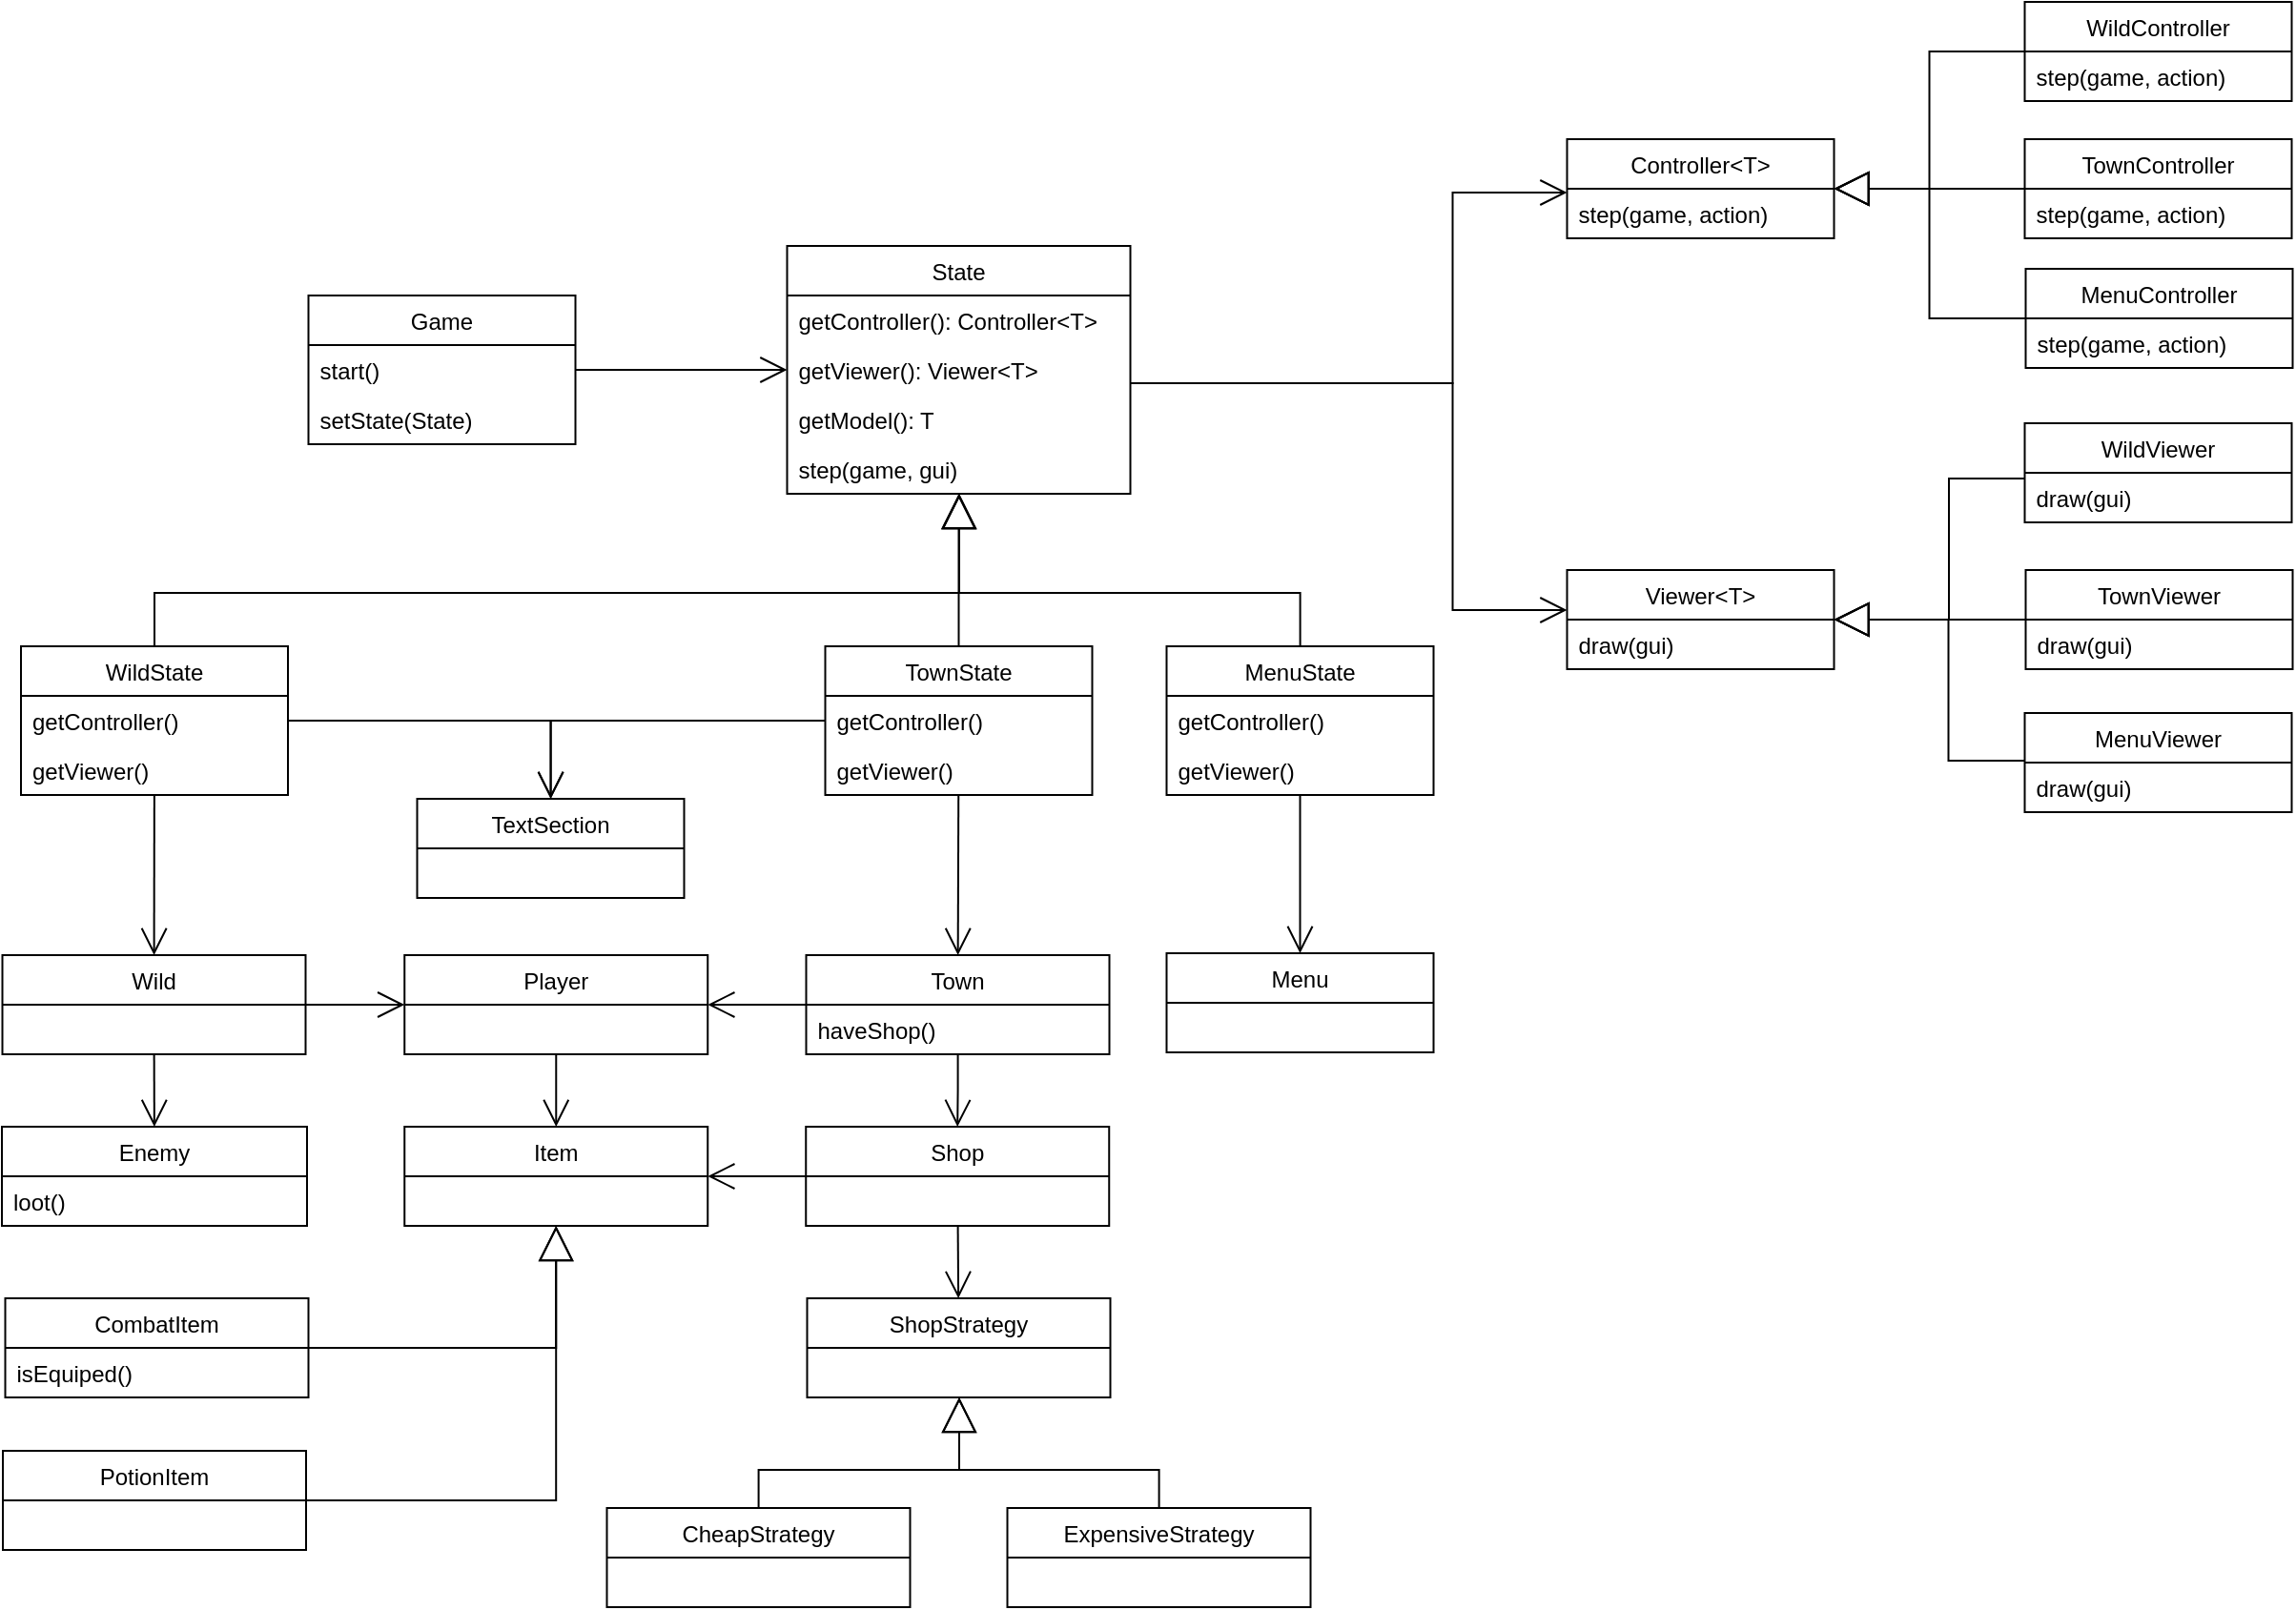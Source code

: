 <mxfile version="20.6.0" type="device"><diagram id="C0NIx9-zeGw-J1NK4JFa" name="Page-1"><mxGraphModel dx="2475" dy="758" grid="1" gridSize="10" guides="1" tooltips="1" connect="1" arrows="1" fold="1" page="1" pageScale="1" pageWidth="827" pageHeight="1169" math="0" shadow="0"><root><mxCell id="0"/><mxCell id="1" parent="0"/><mxCell id="4NH8MDZ_IE3JicKiXLEK-101" value="" style="endArrow=open;endFill=1;endSize=12;html=1;rounded=0;edgeStyle=orthogonalEdgeStyle;" parent="1" source="j5W4iGdOj0tMCttZWlN1-1" target="j5W4iGdOj0tMCttZWlN1-5" edge="1"><mxGeometry width="160" relative="1" as="geometry"><mxPoint x="-269.25" y="300" as="sourcePoint"/><mxPoint x="-149.25" y="293" as="targetPoint"/><Array as="points"/></mxGeometry></mxCell><mxCell id="4NH8MDZ_IE3JicKiXLEK-110" value="" style="endArrow=open;endFill=1;endSize=12;html=1;rounded=0;" parent="1" source="j5W4iGdOj0tMCttZWlN1-16" target="j5W4iGdOj0tMCttZWlN1-19" edge="1"><mxGeometry width="160" relative="1" as="geometry"><mxPoint x="110.75" y="517.0" as="sourcePoint"/><mxPoint x="110.75" y="599" as="targetPoint"/></mxGeometry></mxCell><mxCell id="4NH8MDZ_IE3JicKiXLEK-118" value="" style="endArrow=open;endFill=1;endSize=12;html=1;rounded=0;edgeStyle=orthogonalEdgeStyle;" parent="1" source="j5W4iGdOj0tMCttZWlN1-5" target="j5W4iGdOj0tMCttZWlN1-77" edge="1"><mxGeometry width="160" relative="1" as="geometry"><mxPoint x="10.75" y="300.037" as="sourcePoint"/><mxPoint x="240.75" y="200" as="targetPoint"/><Array as="points"><mxPoint x="190.75" y="300"/><mxPoint x="190.75" y="200"/></Array></mxGeometry></mxCell><mxCell id="4NH8MDZ_IE3JicKiXLEK-119" value="" style="endArrow=open;endFill=1;endSize=12;html=1;rounded=0;edgeStyle=orthogonalEdgeStyle;" parent="1" source="j5W4iGdOj0tMCttZWlN1-5" target="j5W4iGdOj0tMCttZWlN1-81" edge="1"><mxGeometry width="160" relative="1" as="geometry"><mxPoint x="10.75" y="300.037" as="sourcePoint"/><mxPoint x="240.75" y="419.04" as="targetPoint"/><Array as="points"><mxPoint x="190.75" y="300"/><mxPoint x="190.75" y="419"/></Array></mxGeometry></mxCell><mxCell id="4NH8MDZ_IE3JicKiXLEK-120" value="" style="endArrow=block;endSize=16;endFill=0;html=1;rounded=0;edgeStyle=orthogonalEdgeStyle;" parent="1" source="j5W4iGdOj0tMCttZWlN1-84" target="j5W4iGdOj0tMCttZWlN1-77" edge="1"><mxGeometry width="160" relative="1" as="geometry"><mxPoint x="490.75" y="113.04" as="sourcePoint"/><mxPoint x="400.75" y="193.04" as="targetPoint"/><Array as="points"><mxPoint x="440.75" y="126"/><mxPoint x="440.75" y="198"/></Array></mxGeometry></mxCell><mxCell id="4NH8MDZ_IE3JicKiXLEK-121" value="" style="endArrow=block;endSize=16;endFill=0;html=1;rounded=0;edgeStyle=orthogonalEdgeStyle;" parent="1" source="j5W4iGdOj0tMCttZWlN1-86" target="j5W4iGdOj0tMCttZWlN1-77" edge="1"><mxGeometry width="160" relative="1" as="geometry"><mxPoint x="490.75" y="263.04" as="sourcePoint"/><mxPoint x="400.75" y="193.04" as="targetPoint"/><Array as="points"><mxPoint x="440.75" y="266"/><mxPoint x="440.75" y="198"/></Array></mxGeometry></mxCell><mxCell id="4NH8MDZ_IE3JicKiXLEK-122" value="" style="endArrow=block;endSize=16;endFill=0;html=1;rounded=0;edgeStyle=orthogonalEdgeStyle;" parent="1" source="j5W4iGdOj0tMCttZWlN1-90" target="j5W4iGdOj0tMCttZWlN1-81" edge="1"><mxGeometry width="160" relative="1" as="geometry"><mxPoint x="490.75" y="378.04" as="sourcePoint"/><mxPoint x="390.75" y="424.04" as="targetPoint"/><Array as="points"><mxPoint x="451" y="350"/><mxPoint x="451" y="424"/></Array></mxGeometry></mxCell><mxCell id="4NH8MDZ_IE3JicKiXLEK-123" value="" style="endArrow=block;endSize=16;endFill=0;html=1;rounded=0;edgeStyle=orthogonalEdgeStyle;" parent="1" source="j5W4iGdOj0tMCttZWlN1-88" target="j5W4iGdOj0tMCttZWlN1-81" edge="1"><mxGeometry x="-0.028" y="-20" width="160" relative="1" as="geometry"><mxPoint x="490.75" y="498.04" as="sourcePoint"/><mxPoint x="390.75" y="424.04" as="targetPoint"/><Array as="points"><mxPoint x="450.75" y="498"/><mxPoint x="450.75" y="424"/></Array><mxPoint as="offset"/></mxGeometry></mxCell><mxCell id="j5W4iGdOj0tMCttZWlN1-1" value="Game" style="swimlane;fontStyle=0;childLayout=stackLayout;horizontal=1;startSize=26;fillColor=none;horizontalStack=0;resizeParent=1;resizeParentMax=0;resizeLast=0;collapsible=1;marginBottom=0;" parent="1" vertex="1"><mxGeometry x="-409.25" y="254" width="140" height="78" as="geometry"/></mxCell><mxCell id="j5W4iGdOj0tMCttZWlN1-2" value="start()" style="text;strokeColor=none;fillColor=none;align=left;verticalAlign=top;spacingLeft=4;spacingRight=4;overflow=hidden;rotatable=0;points=[[0,0.5],[1,0.5]];portConstraint=eastwest;" parent="j5W4iGdOj0tMCttZWlN1-1" vertex="1"><mxGeometry y="26" width="140" height="26" as="geometry"/></mxCell><mxCell id="j5W4iGdOj0tMCttZWlN1-3" value="setState(State)" style="text;strokeColor=none;fillColor=none;align=left;verticalAlign=top;spacingLeft=4;spacingRight=4;overflow=hidden;rotatable=0;points=[[0,0.5],[1,0.5]];portConstraint=eastwest;" parent="j5W4iGdOj0tMCttZWlN1-1" vertex="1"><mxGeometry y="52" width="140" height="26" as="geometry"/></mxCell><mxCell id="j5W4iGdOj0tMCttZWlN1-5" value="State" style="swimlane;fontStyle=0;childLayout=stackLayout;horizontal=1;startSize=26;fillColor=none;horizontalStack=0;resizeParent=1;resizeParentMax=0;resizeLast=0;collapsible=1;marginBottom=0;" parent="1" vertex="1"><mxGeometry x="-158.25" y="228" width="180" height="130" as="geometry"/></mxCell><mxCell id="j5W4iGdOj0tMCttZWlN1-6" value="getController(): Controller&lt;T&gt;" style="text;strokeColor=none;fillColor=none;align=left;verticalAlign=top;spacingLeft=4;spacingRight=4;overflow=hidden;rotatable=0;points=[[0,0.5],[1,0.5]];portConstraint=eastwest;" parent="j5W4iGdOj0tMCttZWlN1-5" vertex="1"><mxGeometry y="26" width="180" height="26" as="geometry"/></mxCell><mxCell id="j5W4iGdOj0tMCttZWlN1-7" value="getViewer(): Viewer&lt;T&gt;" style="text;strokeColor=none;fillColor=none;align=left;verticalAlign=top;spacingLeft=4;spacingRight=4;overflow=hidden;rotatable=0;points=[[0,0.5],[1,0.5]];portConstraint=eastwest;" parent="j5W4iGdOj0tMCttZWlN1-5" vertex="1"><mxGeometry y="52" width="180" height="26" as="geometry"/></mxCell><mxCell id="j5W4iGdOj0tMCttZWlN1-8" value="getModel(): T" style="text;strokeColor=none;fillColor=none;align=left;verticalAlign=top;spacingLeft=4;spacingRight=4;overflow=hidden;rotatable=0;points=[[0,0.5],[1,0.5]];portConstraint=eastwest;" parent="j5W4iGdOj0tMCttZWlN1-5" vertex="1"><mxGeometry y="78" width="180" height="26" as="geometry"/></mxCell><mxCell id="j5W4iGdOj0tMCttZWlN1-9" value="step(game, gui)" style="text;strokeColor=none;fillColor=none;align=left;verticalAlign=top;spacingLeft=4;spacingRight=4;overflow=hidden;rotatable=0;points=[[0,0.5],[1,0.5]];portConstraint=eastwest;" parent="j5W4iGdOj0tMCttZWlN1-5" vertex="1"><mxGeometry y="104" width="180" height="26" as="geometry"/></mxCell><mxCell id="j5W4iGdOj0tMCttZWlN1-10" value="WildState" style="swimlane;fontStyle=0;childLayout=stackLayout;horizontal=1;startSize=26;fillColor=none;horizontalStack=0;resizeParent=1;resizeParentMax=0;resizeLast=0;collapsible=1;marginBottom=0;" parent="1" vertex="1"><mxGeometry x="-560" y="438" width="140" height="78" as="geometry"/></mxCell><mxCell id="j5W4iGdOj0tMCttZWlN1-11" value="getController()" style="text;strokeColor=none;fillColor=none;align=left;verticalAlign=top;spacingLeft=4;spacingRight=4;overflow=hidden;rotatable=0;points=[[0,0.5],[1,0.5]];portConstraint=eastwest;" parent="j5W4iGdOj0tMCttZWlN1-10" vertex="1"><mxGeometry y="26" width="140" height="26" as="geometry"/></mxCell><mxCell id="j5W4iGdOj0tMCttZWlN1-13" value="getViewer()" style="text;strokeColor=none;fillColor=none;align=left;verticalAlign=top;spacingLeft=4;spacingRight=4;overflow=hidden;rotatable=0;points=[[0,0.5],[1,0.5]];portConstraint=eastwest;" parent="j5W4iGdOj0tMCttZWlN1-10" vertex="1"><mxGeometry y="52" width="140" height="26" as="geometry"/></mxCell><mxCell id="j5W4iGdOj0tMCttZWlN1-16" value="MenuState" style="swimlane;fontStyle=0;childLayout=stackLayout;horizontal=1;startSize=26;fillColor=none;horizontalStack=0;resizeParent=1;resizeParentMax=0;resizeLast=0;collapsible=1;marginBottom=0;" parent="1" vertex="1"><mxGeometry x="40.75" y="438" width="140" height="78" as="geometry"/></mxCell><mxCell id="j5W4iGdOj0tMCttZWlN1-17" value="getController()" style="text;strokeColor=none;fillColor=none;align=left;verticalAlign=top;spacingLeft=4;spacingRight=4;overflow=hidden;rotatable=0;points=[[0,0.5],[1,0.5]];portConstraint=eastwest;" parent="j5W4iGdOj0tMCttZWlN1-16" vertex="1"><mxGeometry y="26" width="140" height="26" as="geometry"/></mxCell><mxCell id="j5W4iGdOj0tMCttZWlN1-18" value="getViewer()" style="text;strokeColor=none;fillColor=none;align=left;verticalAlign=top;spacingLeft=4;spacingRight=4;overflow=hidden;rotatable=0;points=[[0,0.5],[1,0.5]];portConstraint=eastwest;" parent="j5W4iGdOj0tMCttZWlN1-16" vertex="1"><mxGeometry y="52" width="140" height="26" as="geometry"/></mxCell><mxCell id="j5W4iGdOj0tMCttZWlN1-19" value="Menu" style="swimlane;fontStyle=0;childLayout=stackLayout;horizontal=1;startSize=26;fillColor=none;horizontalStack=0;resizeParent=1;resizeParentMax=0;resizeLast=0;collapsible=1;marginBottom=0;" parent="1" vertex="1"><mxGeometry x="40.75" y="599" width="140" height="52" as="geometry"/></mxCell><mxCell id="j5W4iGdOj0tMCttZWlN1-27" value="Town" style="swimlane;fontStyle=0;childLayout=stackLayout;horizontal=1;startSize=26;fillColor=none;horizontalStack=0;resizeParent=1;resizeParentMax=0;resizeLast=0;collapsible=1;marginBottom=0;" parent="1" vertex="1"><mxGeometry x="-148.25" y="600" width="159" height="52" as="geometry"/></mxCell><mxCell id="j5W4iGdOj0tMCttZWlN1-30" value="haveShop()" style="text;strokeColor=none;fillColor=none;align=left;verticalAlign=top;spacingLeft=4;spacingRight=4;overflow=hidden;rotatable=0;points=[[0,0.5],[1,0.5]];portConstraint=eastwest;" parent="j5W4iGdOj0tMCttZWlN1-27" vertex="1"><mxGeometry y="26" width="159" height="26" as="geometry"/></mxCell><mxCell id="j5W4iGdOj0tMCttZWlN1-31" value="Wild" style="swimlane;fontStyle=0;childLayout=stackLayout;horizontal=1;startSize=26;fillColor=none;horizontalStack=0;resizeParent=1;resizeParentMax=0;resizeLast=0;collapsible=1;marginBottom=0;" parent="1" vertex="1"><mxGeometry x="-569.75" y="600" width="159" height="52" as="geometry"/></mxCell><mxCell id="j5W4iGdOj0tMCttZWlN1-77" value="Controller&lt;T&gt;" style="swimlane;fontStyle=0;childLayout=stackLayout;horizontal=1;startSize=26;fillColor=none;horizontalStack=0;resizeParent=1;resizeParentMax=0;resizeLast=0;collapsible=1;marginBottom=0;" parent="1" vertex="1"><mxGeometry x="250.75" y="172" width="140" height="52" as="geometry"/></mxCell><mxCell id="j5W4iGdOj0tMCttZWlN1-78" value="step(game, action)" style="text;strokeColor=none;fillColor=none;align=left;verticalAlign=top;spacingLeft=4;spacingRight=4;overflow=hidden;rotatable=0;points=[[0,0.5],[1,0.5]];portConstraint=eastwest;" parent="j5W4iGdOj0tMCttZWlN1-77" vertex="1"><mxGeometry y="26" width="140" height="26" as="geometry"/></mxCell><mxCell id="j5W4iGdOj0tMCttZWlN1-81" value="Viewer&lt;T&gt;" style="swimlane;fontStyle=0;childLayout=stackLayout;horizontal=1;startSize=26;fillColor=none;horizontalStack=0;resizeParent=1;resizeParentMax=0;resizeLast=0;collapsible=1;marginBottom=0;" parent="1" vertex="1"><mxGeometry x="250.75" y="398" width="140" height="52" as="geometry"/></mxCell><mxCell id="j5W4iGdOj0tMCttZWlN1-82" value="draw(gui)" style="text;strokeColor=none;fillColor=none;align=left;verticalAlign=top;spacingLeft=4;spacingRight=4;overflow=hidden;rotatable=0;points=[[0,0.5],[1,0.5]];portConstraint=eastwest;" parent="j5W4iGdOj0tMCttZWlN1-81" vertex="1"><mxGeometry y="26" width="140" height="26" as="geometry"/></mxCell><mxCell id="j5W4iGdOj0tMCttZWlN1-84" value="WildController" style="swimlane;fontStyle=0;childLayout=stackLayout;horizontal=1;startSize=26;fillColor=none;horizontalStack=0;resizeParent=1;resizeParentMax=0;resizeLast=0;collapsible=1;marginBottom=0;" parent="1" vertex="1"><mxGeometry x="490.75" y="100" width="140" height="52" as="geometry"/></mxCell><mxCell id="j5W4iGdOj0tMCttZWlN1-85" value="step(game, action)" style="text;strokeColor=none;fillColor=none;align=left;verticalAlign=top;spacingLeft=4;spacingRight=4;overflow=hidden;rotatable=0;points=[[0,0.5],[1,0.5]];portConstraint=eastwest;" parent="j5W4iGdOj0tMCttZWlN1-84" vertex="1"><mxGeometry y="26" width="140" height="26" as="geometry"/></mxCell><mxCell id="j5W4iGdOj0tMCttZWlN1-86" value="MenuController" style="swimlane;fontStyle=0;childLayout=stackLayout;horizontal=1;startSize=26;fillColor=none;horizontalStack=0;resizeParent=1;resizeParentMax=0;resizeLast=0;collapsible=1;marginBottom=0;" parent="1" vertex="1"><mxGeometry x="491.25" y="240" width="140" height="52" as="geometry"/></mxCell><mxCell id="j5W4iGdOj0tMCttZWlN1-87" value="step(game, action)" style="text;strokeColor=none;fillColor=none;align=left;verticalAlign=top;spacingLeft=4;spacingRight=4;overflow=hidden;rotatable=0;points=[[0,0.5],[1,0.5]];portConstraint=eastwest;" parent="j5W4iGdOj0tMCttZWlN1-86" vertex="1"><mxGeometry y="26" width="140" height="26" as="geometry"/></mxCell><mxCell id="j5W4iGdOj0tMCttZWlN1-88" value="MenuViewer" style="swimlane;fontStyle=0;childLayout=stackLayout;horizontal=1;startSize=26;fillColor=none;horizontalStack=0;resizeParent=1;resizeParentMax=0;resizeLast=0;collapsible=1;marginBottom=0;" parent="1" vertex="1"><mxGeometry x="490.75" y="473" width="140" height="52" as="geometry"/></mxCell><mxCell id="j5W4iGdOj0tMCttZWlN1-89" value="draw(gui)" style="text;strokeColor=none;fillColor=none;align=left;verticalAlign=top;spacingLeft=4;spacingRight=4;overflow=hidden;rotatable=0;points=[[0,0.5],[1,0.5]];portConstraint=eastwest;" parent="j5W4iGdOj0tMCttZWlN1-88" vertex="1"><mxGeometry y="26" width="140" height="26" as="geometry"/></mxCell><mxCell id="j5W4iGdOj0tMCttZWlN1-90" value="WildViewer" style="swimlane;fontStyle=0;childLayout=stackLayout;horizontal=1;startSize=26;fillColor=none;horizontalStack=0;resizeParent=1;resizeParentMax=0;resizeLast=0;collapsible=1;marginBottom=0;" parent="1" vertex="1"><mxGeometry x="490.75" y="321" width="140" height="52" as="geometry"/></mxCell><mxCell id="j5W4iGdOj0tMCttZWlN1-91" value="draw(gui)" style="text;strokeColor=none;fillColor=none;align=left;verticalAlign=top;spacingLeft=4;spacingRight=4;overflow=hidden;rotatable=0;points=[[0,0.5],[1,0.5]];portConstraint=eastwest;" parent="j5W4iGdOj0tMCttZWlN1-90" vertex="1"><mxGeometry y="26" width="140" height="26" as="geometry"/></mxCell><mxCell id="j5W4iGdOj0tMCttZWlN1-92" value="TextSection" style="swimlane;fontStyle=0;childLayout=stackLayout;horizontal=1;startSize=26;fillColor=none;horizontalStack=0;resizeParent=1;resizeParentMax=0;resizeLast=0;collapsible=1;marginBottom=0;" parent="1" vertex="1"><mxGeometry x="-352.25" y="518" width="140" height="52" as="geometry"/></mxCell><mxCell id="dI0IBVbaLa2eeUjJOIV0-1" value="Player" style="swimlane;fontStyle=0;childLayout=stackLayout;horizontal=1;startSize=26;fillColor=none;horizontalStack=0;resizeParent=1;resizeParentMax=0;resizeLast=0;collapsible=1;marginBottom=0;" parent="1" vertex="1"><mxGeometry x="-358.87" y="600" width="159" height="52" as="geometry"/></mxCell><mxCell id="dI0IBVbaLa2eeUjJOIV0-3" value="Shop" style="swimlane;fontStyle=0;childLayout=stackLayout;horizontal=1;startSize=26;fillColor=none;horizontalStack=0;resizeParent=1;resizeParentMax=0;resizeLast=0;collapsible=1;marginBottom=0;" parent="1" vertex="1"><mxGeometry x="-148.38" y="690" width="159" height="52" as="geometry"/></mxCell><mxCell id="dI0IBVbaLa2eeUjJOIV0-7" value="" style="endArrow=open;endFill=1;endSize=12;html=1;rounded=0;edgeStyle=orthogonalEdgeStyle;" parent="1" source="j5W4iGdOj0tMCttZWlN1-27" target="dI0IBVbaLa2eeUjJOIV0-3" edge="1"><mxGeometry width="160" relative="1" as="geometry"><mxPoint x="-30" y="740" as="sourcePoint"/><mxPoint x="130" y="740" as="targetPoint"/></mxGeometry></mxCell><mxCell id="dI0IBVbaLa2eeUjJOIV0-26" value="" style="endArrow=open;endFill=1;endSize=12;html=1;rounded=0;edgeStyle=orthogonalEdgeStyle;" parent="1" source="j5W4iGdOj0tMCttZWlN1-31" target="dI0IBVbaLa2eeUjJOIV0-1" edge="1"><mxGeometry width="160" relative="1" as="geometry"><mxPoint x="-292.07" y="694" as="sourcePoint"/><mxPoint x="-651.25" y="780" as="targetPoint"/></mxGeometry></mxCell><mxCell id="dI0IBVbaLa2eeUjJOIV0-27" value="" style="endArrow=open;endFill=1;endSize=12;html=1;rounded=0;" parent="1" source="j5W4iGdOj0tMCttZWlN1-31" target="dI0IBVbaLa2eeUjJOIV0-31" edge="1"><mxGeometry width="160" relative="1" as="geometry"><mxPoint x="-518.068" y="714" as="sourcePoint"/><mxPoint x="-490.947" y="680" as="targetPoint"/></mxGeometry></mxCell><mxCell id="dI0IBVbaLa2eeUjJOIV0-28" value="" style="endArrow=open;endFill=1;endSize=12;html=1;rounded=0;edgeStyle=orthogonalEdgeStyle;" parent="1" source="j5W4iGdOj0tMCttZWlN1-27" target="dI0IBVbaLa2eeUjJOIV0-1" edge="1"><mxGeometry width="160" relative="1" as="geometry"><mxPoint x="-499.75" y="662" as="sourcePoint"/><mxPoint x="-396.62" y="662" as="targetPoint"/></mxGeometry></mxCell><mxCell id="dI0IBVbaLa2eeUjJOIV0-31" value="Enemy" style="swimlane;fontStyle=0;childLayout=stackLayout;horizontal=1;startSize=26;fillColor=none;horizontalStack=0;resizeParent=1;resizeParentMax=0;resizeLast=0;collapsible=1;marginBottom=0;" parent="1" vertex="1"><mxGeometry x="-570" y="690" width="160" height="52" as="geometry"/></mxCell><mxCell id="dI0IBVbaLa2eeUjJOIV0-32" value="loot()" style="text;strokeColor=none;fillColor=none;align=left;verticalAlign=top;spacingLeft=4;spacingRight=4;overflow=hidden;rotatable=0;points=[[0,0.5],[1,0.5]];portConstraint=eastwest;" parent="dI0IBVbaLa2eeUjJOIV0-31" vertex="1"><mxGeometry y="26" width="160" height="26" as="geometry"/></mxCell><mxCell id="dI0IBVbaLa2eeUjJOIV0-36" value="TownState" style="swimlane;fontStyle=0;childLayout=stackLayout;horizontal=1;startSize=26;fillColor=none;horizontalStack=0;resizeParent=1;resizeParentMax=0;resizeLast=0;collapsible=1;marginBottom=0;" parent="1" vertex="1"><mxGeometry x="-138.25" y="438" width="140" height="78" as="geometry"/></mxCell><mxCell id="dI0IBVbaLa2eeUjJOIV0-37" value="getController()" style="text;strokeColor=none;fillColor=none;align=left;verticalAlign=top;spacingLeft=4;spacingRight=4;overflow=hidden;rotatable=0;points=[[0,0.5],[1,0.5]];portConstraint=eastwest;" parent="dI0IBVbaLa2eeUjJOIV0-36" vertex="1"><mxGeometry y="26" width="140" height="26" as="geometry"/></mxCell><mxCell id="dI0IBVbaLa2eeUjJOIV0-38" value="getViewer()" style="text;strokeColor=none;fillColor=none;align=left;verticalAlign=top;spacingLeft=4;spacingRight=4;overflow=hidden;rotatable=0;points=[[0,0.5],[1,0.5]];portConstraint=eastwest;" parent="dI0IBVbaLa2eeUjJOIV0-36" vertex="1"><mxGeometry y="52" width="140" height="26" as="geometry"/></mxCell><mxCell id="dI0IBVbaLa2eeUjJOIV0-39" value="" style="endArrow=block;endSize=16;endFill=0;html=1;rounded=0;" parent="1" source="dI0IBVbaLa2eeUjJOIV0-36" target="j5W4iGdOj0tMCttZWlN1-5" edge="1"><mxGeometry width="160" relative="1" as="geometry"><mxPoint x="-259.273" y="448" as="sourcePoint"/><mxPoint x="-58.97" y="368" as="targetPoint"/></mxGeometry></mxCell><mxCell id="dI0IBVbaLa2eeUjJOIV0-41" value="" style="endArrow=block;endSize=16;endFill=0;html=1;rounded=0;edgeStyle=orthogonalEdgeStyle;" parent="1" source="j5W4iGdOj0tMCttZWlN1-16" target="j5W4iGdOj0tMCttZWlN1-5" edge="1"><mxGeometry width="160" relative="1" as="geometry"><mxPoint x="-58.25" y="448" as="sourcePoint"/><mxPoint x="-58.25" y="368" as="targetPoint"/><Array as="points"><mxPoint x="111" y="410"/><mxPoint x="-68" y="410"/></Array></mxGeometry></mxCell><mxCell id="dI0IBVbaLa2eeUjJOIV0-42" value="" style="endArrow=block;endSize=16;endFill=0;html=1;rounded=0;edgeStyle=orthogonalEdgeStyle;" parent="1" source="j5W4iGdOj0tMCttZWlN1-10" target="j5W4iGdOj0tMCttZWlN1-5" edge="1"><mxGeometry width="160" relative="1" as="geometry"><mxPoint x="82.81" y="448" as="sourcePoint"/><mxPoint x="4.984" y="368" as="targetPoint"/><Array as="points"><mxPoint x="-490" y="410"/><mxPoint x="-68" y="410"/></Array></mxGeometry></mxCell><mxCell id="dI0IBVbaLa2eeUjJOIV0-43" value="" style="endArrow=open;endFill=1;endSize=12;html=1;rounded=0;edgeStyle=orthogonalEdgeStyle;" parent="1" source="j5W4iGdOj0tMCttZWlN1-10" target="j5W4iGdOj0tMCttZWlN1-92" edge="1"><mxGeometry width="160" relative="1" as="geometry"><mxPoint x="-85" y="1176.0" as="sourcePoint"/><mxPoint x="15.88" y="1176.0" as="targetPoint"/></mxGeometry></mxCell><mxCell id="dI0IBVbaLa2eeUjJOIV0-44" value="" style="endArrow=open;endFill=1;endSize=12;html=1;rounded=0;edgeStyle=orthogonalEdgeStyle;" parent="1" source="dI0IBVbaLa2eeUjJOIV0-36" target="j5W4iGdOj0tMCttZWlN1-92" edge="1"><mxGeometry width="160" relative="1" as="geometry"><mxPoint x="-300" y="487.0" as="sourcePoint"/><mxPoint x="-214.182" y="568" as="targetPoint"/></mxGeometry></mxCell><mxCell id="dI0IBVbaLa2eeUjJOIV0-45" value="" style="endArrow=open;endFill=1;endSize=12;html=1;rounded=0;" parent="1" source="dI0IBVbaLa2eeUjJOIV0-36" target="j5W4iGdOj0tMCttZWlN1-27" edge="1"><mxGeometry width="160" relative="1" as="geometry"><mxPoint x="120.75" y="526.0" as="sourcePoint"/><mxPoint x="120.75" y="609" as="targetPoint"/></mxGeometry></mxCell><mxCell id="dI0IBVbaLa2eeUjJOIV0-46" value="" style="endArrow=open;endFill=1;endSize=12;html=1;rounded=0;" parent="1" source="j5W4iGdOj0tMCttZWlN1-10" target="j5W4iGdOj0tMCttZWlN1-31" edge="1"><mxGeometry width="160" relative="1" as="geometry"><mxPoint x="-58.381" y="526" as="sourcePoint"/><mxPoint x="-58.663" y="610" as="targetPoint"/></mxGeometry></mxCell><mxCell id="dI0IBVbaLa2eeUjJOIV0-47" value="TownController" style="swimlane;fontStyle=0;childLayout=stackLayout;horizontal=1;startSize=26;fillColor=none;horizontalStack=0;resizeParent=1;resizeParentMax=0;resizeLast=0;collapsible=1;marginBottom=0;" parent="1" vertex="1"><mxGeometry x="490.75" y="172" width="140" height="52" as="geometry"/></mxCell><mxCell id="dI0IBVbaLa2eeUjJOIV0-48" value="step(game, action)" style="text;strokeColor=none;fillColor=none;align=left;verticalAlign=top;spacingLeft=4;spacingRight=4;overflow=hidden;rotatable=0;points=[[0,0.5],[1,0.5]];portConstraint=eastwest;" parent="dI0IBVbaLa2eeUjJOIV0-47" vertex="1"><mxGeometry y="26" width="140" height="26" as="geometry"/></mxCell><mxCell id="dI0IBVbaLa2eeUjJOIV0-49" value="" style="endArrow=block;endSize=16;endFill=0;html=1;rounded=0;" parent="1" source="dI0IBVbaLa2eeUjJOIV0-47" target="j5W4iGdOj0tMCttZWlN1-77" edge="1"><mxGeometry width="160" relative="1" as="geometry"><mxPoint x="500.75" y="136" as="sourcePoint"/><mxPoint x="400.75" y="208" as="targetPoint"/></mxGeometry></mxCell><mxCell id="dI0IBVbaLa2eeUjJOIV0-50" value="TownViewer" style="swimlane;fontStyle=0;childLayout=stackLayout;horizontal=1;startSize=26;fillColor=none;horizontalStack=0;resizeParent=1;resizeParentMax=0;resizeLast=0;collapsible=1;marginBottom=0;" parent="1" vertex="1"><mxGeometry x="491.25" y="398" width="140" height="52" as="geometry"/></mxCell><mxCell id="dI0IBVbaLa2eeUjJOIV0-51" value="draw(gui)" style="text;strokeColor=none;fillColor=none;align=left;verticalAlign=top;spacingLeft=4;spacingRight=4;overflow=hidden;rotatable=0;points=[[0,0.5],[1,0.5]];portConstraint=eastwest;" parent="dI0IBVbaLa2eeUjJOIV0-50" vertex="1"><mxGeometry y="26" width="140" height="26" as="geometry"/></mxCell><mxCell id="dI0IBVbaLa2eeUjJOIV0-52" value="" style="endArrow=block;endSize=16;endFill=0;html=1;rounded=0;" parent="1" source="dI0IBVbaLa2eeUjJOIV0-50" target="j5W4iGdOj0tMCttZWlN1-81" edge="1"><mxGeometry width="160" relative="1" as="geometry"><mxPoint x="500.75" y="208" as="sourcePoint"/><mxPoint x="400.75" y="208" as="targetPoint"/></mxGeometry></mxCell><mxCell id="dI0IBVbaLa2eeUjJOIV0-64" value="ShopStrategy" style="swimlane;fontStyle=0;childLayout=stackLayout;horizontal=1;startSize=26;fillColor=none;horizontalStack=0;resizeParent=1;resizeParentMax=0;resizeLast=0;collapsible=1;marginBottom=0;" parent="1" vertex="1"><mxGeometry x="-147.75" y="780" width="159" height="52" as="geometry"/></mxCell><mxCell id="dI0IBVbaLa2eeUjJOIV0-65" value="" style="endArrow=open;endFill=1;endSize=12;html=1;rounded=0;" parent="1" source="dI0IBVbaLa2eeUjJOIV0-3" target="dI0IBVbaLa2eeUjJOIV0-64" edge="1"><mxGeometry width="160" relative="1" as="geometry"><mxPoint x="-58.718" y="662" as="sourcePoint"/><mxPoint x="-58.923" y="700.0" as="targetPoint"/></mxGeometry></mxCell><mxCell id="dI0IBVbaLa2eeUjJOIV0-66" value="CheapStrategy" style="swimlane;fontStyle=0;childLayout=stackLayout;horizontal=1;startSize=26;fillColor=none;horizontalStack=0;resizeParent=1;resizeParentMax=0;resizeLast=0;collapsible=1;marginBottom=0;" parent="1" vertex="1"><mxGeometry x="-252.75" y="890" width="159" height="52" as="geometry"/></mxCell><mxCell id="dI0IBVbaLa2eeUjJOIV0-67" value="ExpensiveStrategy" style="swimlane;fontStyle=0;childLayout=stackLayout;horizontal=1;startSize=26;fillColor=none;horizontalStack=0;resizeParent=1;resizeParentMax=0;resizeLast=0;collapsible=1;marginBottom=0;" parent="1" vertex="1"><mxGeometry x="-42.75" y="890" width="159" height="52" as="geometry"/></mxCell><mxCell id="dI0IBVbaLa2eeUjJOIV0-68" value="" style="endArrow=block;endSize=16;endFill=0;html=1;rounded=0;edgeStyle=orthogonalEdgeStyle;" parent="1" source="dI0IBVbaLa2eeUjJOIV0-66" target="dI0IBVbaLa2eeUjJOIV0-64" edge="1"><mxGeometry x="-0.028" y="-20" width="160" relative="1" as="geometry"><mxPoint x="240" y="832" as="sourcePoint"/><mxPoint x="140" y="758.0" as="targetPoint"/><Array as="points"><mxPoint x="-173" y="870"/><mxPoint x="-68" y="870"/></Array><mxPoint as="offset"/></mxGeometry></mxCell><mxCell id="dI0IBVbaLa2eeUjJOIV0-69" value="" style="endArrow=block;endSize=16;endFill=0;html=1;rounded=0;edgeStyle=orthogonalEdgeStyle;" parent="1" source="dI0IBVbaLa2eeUjJOIV0-67" target="dI0IBVbaLa2eeUjJOIV0-64" edge="1"><mxGeometry x="-0.028" y="-20" width="160" relative="1" as="geometry"><mxPoint x="180.75" y="854" as="sourcePoint"/><mxPoint x="80.75" y="780.0" as="targetPoint"/><Array as="points"><mxPoint x="37" y="870"/><mxPoint x="-68" y="870"/></Array><mxPoint as="offset"/></mxGeometry></mxCell><mxCell id="dI0IBVbaLa2eeUjJOIV0-70" value="Item" style="swimlane;fontStyle=0;childLayout=stackLayout;horizontal=1;startSize=26;fillColor=none;horizontalStack=0;resizeParent=1;resizeParentMax=0;resizeLast=0;collapsible=1;marginBottom=0;" parent="1" vertex="1"><mxGeometry x="-358.87" y="690" width="159" height="52" as="geometry"/></mxCell><mxCell id="dI0IBVbaLa2eeUjJOIV0-71" value="" style="endArrow=open;endFill=1;endSize=12;html=1;rounded=0;" parent="1" source="dI0IBVbaLa2eeUjJOIV0-1" target="dI0IBVbaLa2eeUjJOIV0-70" edge="1"><mxGeometry width="160" relative="1" as="geometry"><mxPoint x="-58.714" y="662" as="sourcePoint"/><mxPoint x="-58.886" y="700" as="targetPoint"/></mxGeometry></mxCell><mxCell id="dI0IBVbaLa2eeUjJOIV0-72" value="" style="endArrow=open;endFill=1;endSize=12;html=1;rounded=0;" parent="1" source="dI0IBVbaLa2eeUjJOIV0-3" target="dI0IBVbaLa2eeUjJOIV0-70" edge="1"><mxGeometry width="160" relative="1" as="geometry"><mxPoint x="-269.37" y="662" as="sourcePoint"/><mxPoint x="-269.37" y="700" as="targetPoint"/></mxGeometry></mxCell><mxCell id="4fp_y2VTyzFaLZqZCMqj-1" value="CombatItem" style="swimlane;fontStyle=0;childLayout=stackLayout;horizontal=1;startSize=26;fillColor=none;horizontalStack=0;resizeParent=1;resizeParentMax=0;resizeLast=0;collapsible=1;marginBottom=0;" vertex="1" parent="1"><mxGeometry x="-568.25" y="780" width="159" height="52" as="geometry"/></mxCell><mxCell id="4fp_y2VTyzFaLZqZCMqj-5" value="isEquiped()" style="text;strokeColor=none;fillColor=none;align=left;verticalAlign=top;spacingLeft=4;spacingRight=4;overflow=hidden;rotatable=0;points=[[0,0.5],[1,0.5]];portConstraint=eastwest;" vertex="1" parent="4fp_y2VTyzFaLZqZCMqj-1"><mxGeometry y="26" width="159" height="26" as="geometry"/></mxCell><mxCell id="4fp_y2VTyzFaLZqZCMqj-2" value="PotionItem" style="swimlane;fontStyle=0;childLayout=stackLayout;horizontal=1;startSize=26;fillColor=none;horizontalStack=0;resizeParent=1;resizeParentMax=0;resizeLast=0;collapsible=1;marginBottom=0;" vertex="1" parent="1"><mxGeometry x="-569.5" y="860" width="159" height="52" as="geometry"/></mxCell><mxCell id="4fp_y2VTyzFaLZqZCMqj-3" value="" style="endArrow=block;endSize=16;endFill=0;html=1;rounded=0;edgeStyle=orthogonalEdgeStyle;" edge="1" parent="1" source="4fp_y2VTyzFaLZqZCMqj-1" target="dI0IBVbaLa2eeUjJOIV0-70"><mxGeometry x="-0.028" y="-20" width="160" relative="1" as="geometry"><mxPoint x="46.8" y="900" as="sourcePoint"/><mxPoint x="-58" y="842" as="targetPoint"/><mxPoint as="offset"/></mxGeometry></mxCell><mxCell id="4fp_y2VTyzFaLZqZCMqj-4" value="" style="endArrow=block;endSize=16;endFill=0;html=1;rounded=0;edgeStyle=orthogonalEdgeStyle;" edge="1" parent="1" source="4fp_y2VTyzFaLZqZCMqj-2" target="dI0IBVbaLa2eeUjJOIV0-70"><mxGeometry x="-0.028" y="-20" width="160" relative="1" as="geometry"><mxPoint x="-399.25" y="816" as="sourcePoint"/><mxPoint x="-269.4" y="752" as="targetPoint"/><mxPoint as="offset"/></mxGeometry></mxCell></root></mxGraphModel></diagram></mxfile>
